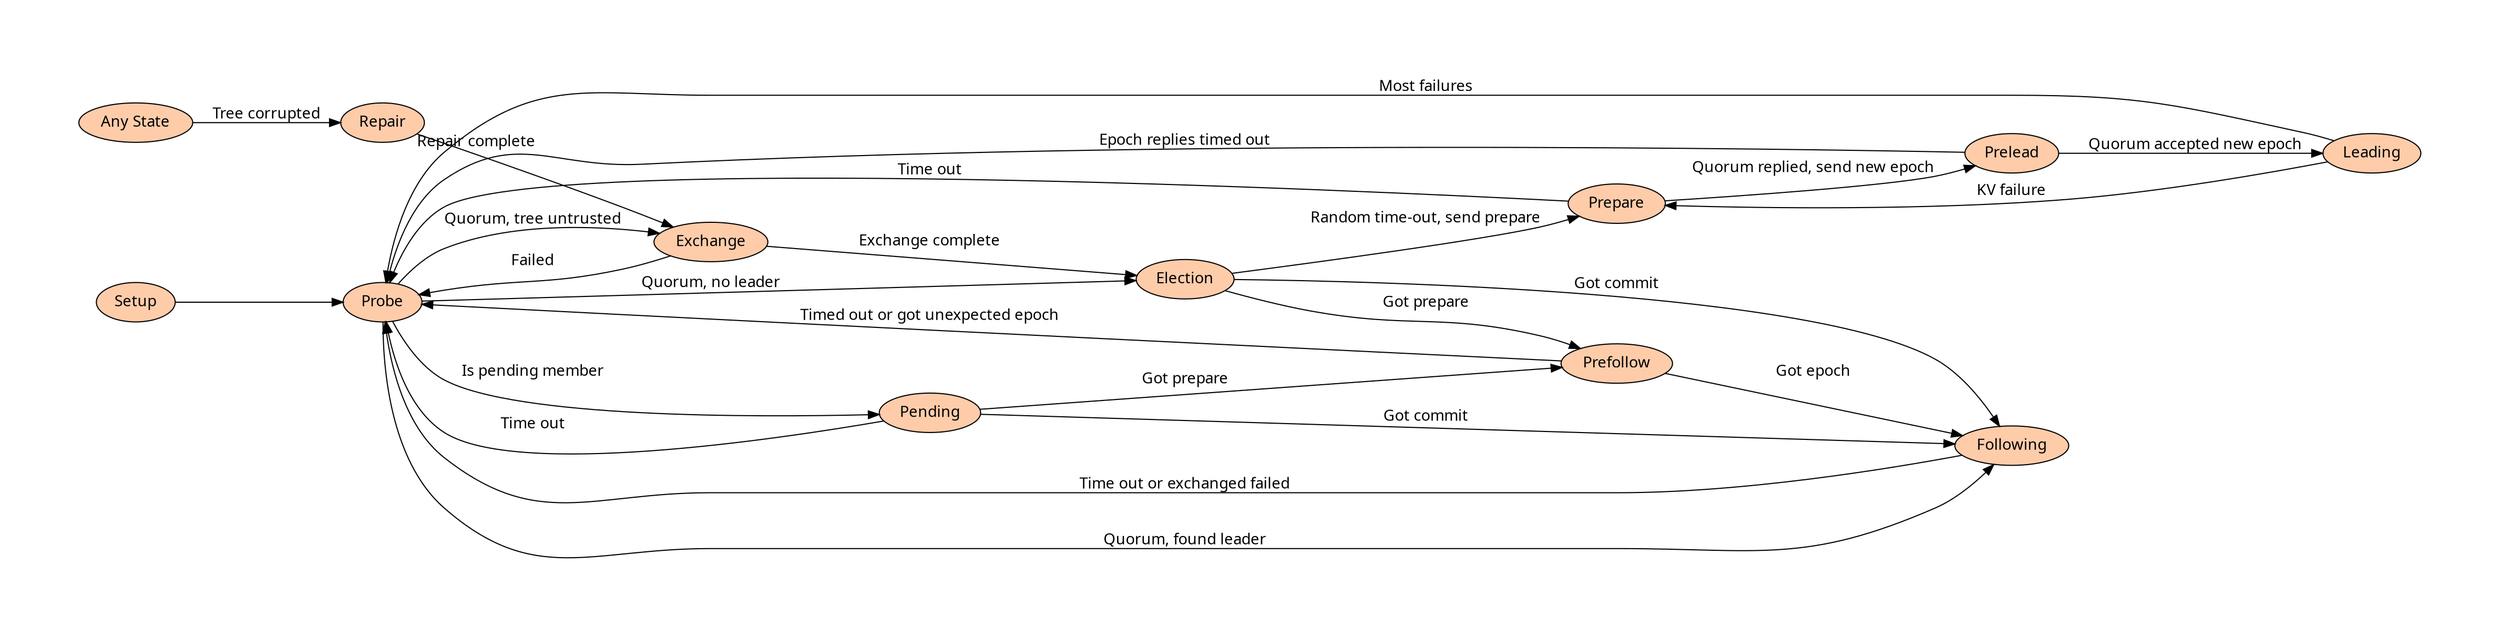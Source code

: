 digraph PeerStates
{
    graph [ fontname = "Verdana", pad = 1 , rankdir=LR, ranksep=.50 ];
    node [fontname = "Verdana", style=filled, fillcolor = "#ffccaa" ];
    edge [fontname = "Verdana"];
    Setup -> Probe;
    Probe -> Pending [label="Is pending member"] ;
    Probe -> Election [label="Quorum, no leader"];
    Probe -> Following [label="Quorum, found leader"];
    Probe -> Exchange [label="Quorum, tree untrusted"];
    Election -> Prefollow [label="Got prepare"];
    Election -> Following [label="Got commit"];
    Election -> Prepare [label="Random time-out, send prepare"];
    Pending -> Probe [label="Time out"];
    Pending -> Prefollow [label="Got prepare"];
    Pending -> Following [label="Got commit"];
    Prefollow -> Following [label="Got epoch"];
    Prefollow -> Probe [label="Timed out or got unexpected epoch"];
    Following -> Probe [label="Time out or exchanged failed"];
    Prepare -> Probe [label="Time out"];
    Prepare -> Prelead [label="Quorum replied, send new epoch"];
    Prelead -> Leading [label="Quorum accepted new epoch"];
    Prelead -> Probe [label="Epoch replies timed out"];
    Leading -> Probe [label="Most failures"];
    Leading -> Prepare [label="KV failure"];
    Exchange -> Election [label="Exchange complete"];
    Exchange -> Probe [label="Failed"];
    Repair -> Exchange [taillabel="Repair complete"];
    "Any State" -> Repair [label="Tree corrupted"];
}
